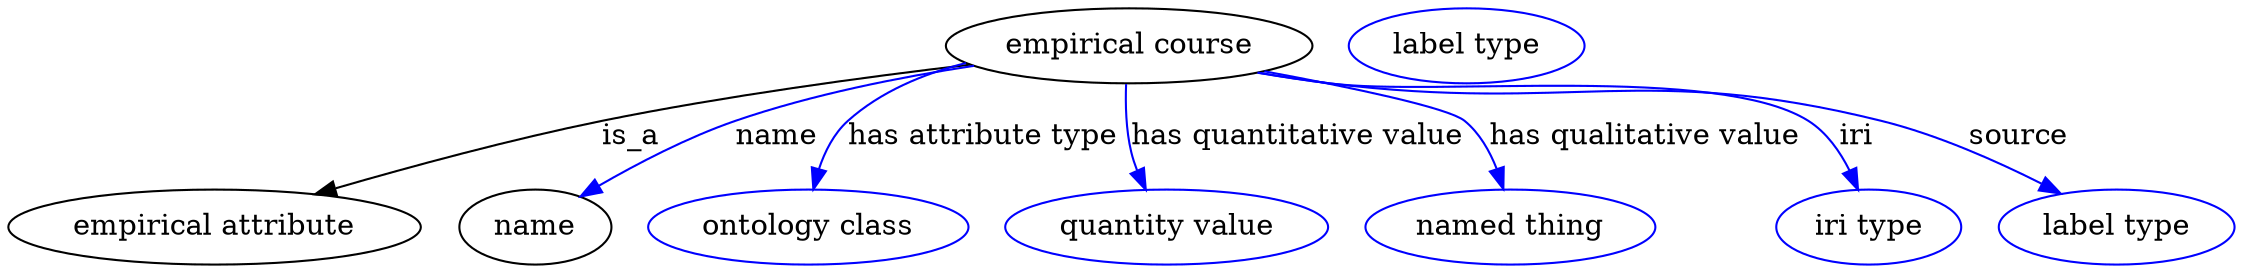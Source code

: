 digraph {
	graph [bb="0,0,1067.3,123"];
	node [label="\N"];
	"empirical course"	[height=0.5,
		label="empirical course",
		pos="536.79,105",
		width=2.4373];
	"empirical attribute"	[height=0.5,
		pos="98.791,18",
		width=2.7442];
	"empirical course" -> "empirical attribute"	[label=is_a,
		lp="297.79,61.5",
		pos="e,147.08,33.852 460.53,95.998 410.1,90.082 342.67,80.979 283.79,69 240.88,60.269 193.19,47.298 156.98,36.756"];
	name	[height=0.5,
		pos="251.79,18",
		width=1.011];
	"empirical course" -> name	[color=blue,
		label=name,
		lp="367.79,61.5",
		pos="e,273.45,32.671 462.33,95.424 426.99,90.044 384.55,81.658 347.79,69 324.84,61.096 300.61,48.438 282.23,37.836",
		style=solid];
	"has attribute type"	[color=blue,
		height=0.5,
		label="ontology class",
		pos="382.79,18",
		width=2.1304];
	"empirical course" -> "has attribute type"	[color=blue,
		label="has attribute type",
		lp="466.79,61.5",
		pos="e,385.2,36.104 458.48,96.759 438.1,91.603 417.48,83.058 401.79,69 395.03,62.942 390.66,54.221 387.85,45.753",
		style=solid];
	"has quantitative value"	[color=blue,
		height=0.5,
		label="quantity value",
		pos="554.79,18",
		width=2.1484];
	"empirical course" -> "has quantitative value"	[color=blue,
		label="has quantitative value",
		lp="617.79,61.5",
		pos="e,544.77,35.892 535.32,86.643 534.95,76.915 535.23,64.636 537.79,54 538.49,51.106 539.45,48.171 540.56,45.296",
		style=solid];
	"has qualitative value"	[color=blue,
		height=0.5,
		label="named thing",
		pos="719.79,18",
		width=1.9318];
	"empirical course" -> "has qualitative value"	[color=blue,
		label="has qualitative value",
		lp="784.29,61.5",
		pos="e,716.4,36.279 601.67,92.774 642.95,85.138 690.07,75.313 697.79,69 704.97,63.134 709.87,54.457 713.19,45.972",
		style=solid];
	iri	[color=blue,
		height=0.5,
		label="iri type",
		pos="891.79,18",
		width=1.2277];
	"empirical course" -> iri	[color=blue,
		label=iri,
		lp="885.79,61.5",
		pos="e,886.65,35.886 598.63,92.14 609.96,90.225 621.71,88.411 632.79,87 683.65,80.523 819.4,96.304 862.79,69 871.62,63.447 878.06,54.164 \
882.59,45.095",
		style=solid];
	source	[color=blue,
		height=0.5,
		label="label type",
		pos="1010.8,18",
		width=1.5707];
	"empirical course" -> source	[color=blue,
		label=source,
		lp="963.79,61.5",
		pos="e,983.88,34.122 598.36,92.089 609.77,90.168 621.62,88.365 632.79,87 749.97,72.687 783.19,97.313 897.79,69 924.64,62.367 953.11,49.734 \
974.75,38.826",
		style=solid];
	attribute_name	[color=blue,
		height=0.5,
		label="label type",
		pos="698.79,105",
		width=1.5707];
}

